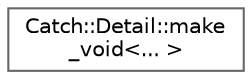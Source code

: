 digraph "Graphical Class Hierarchy"
{
 // LATEX_PDF_SIZE
  bgcolor="transparent";
  edge [fontname=Helvetica,fontsize=10,labelfontname=Helvetica,labelfontsize=10];
  node [fontname=Helvetica,fontsize=10,shape=box,height=0.2,width=0.4];
  rankdir="LR";
  Node0 [id="Node000000",label="Catch::Detail::make\l_void\<... \>",height=0.2,width=0.4,color="grey40", fillcolor="white", style="filled",URL="$structCatch_1_1Detail_1_1make__void.html",tooltip=" "];
}
